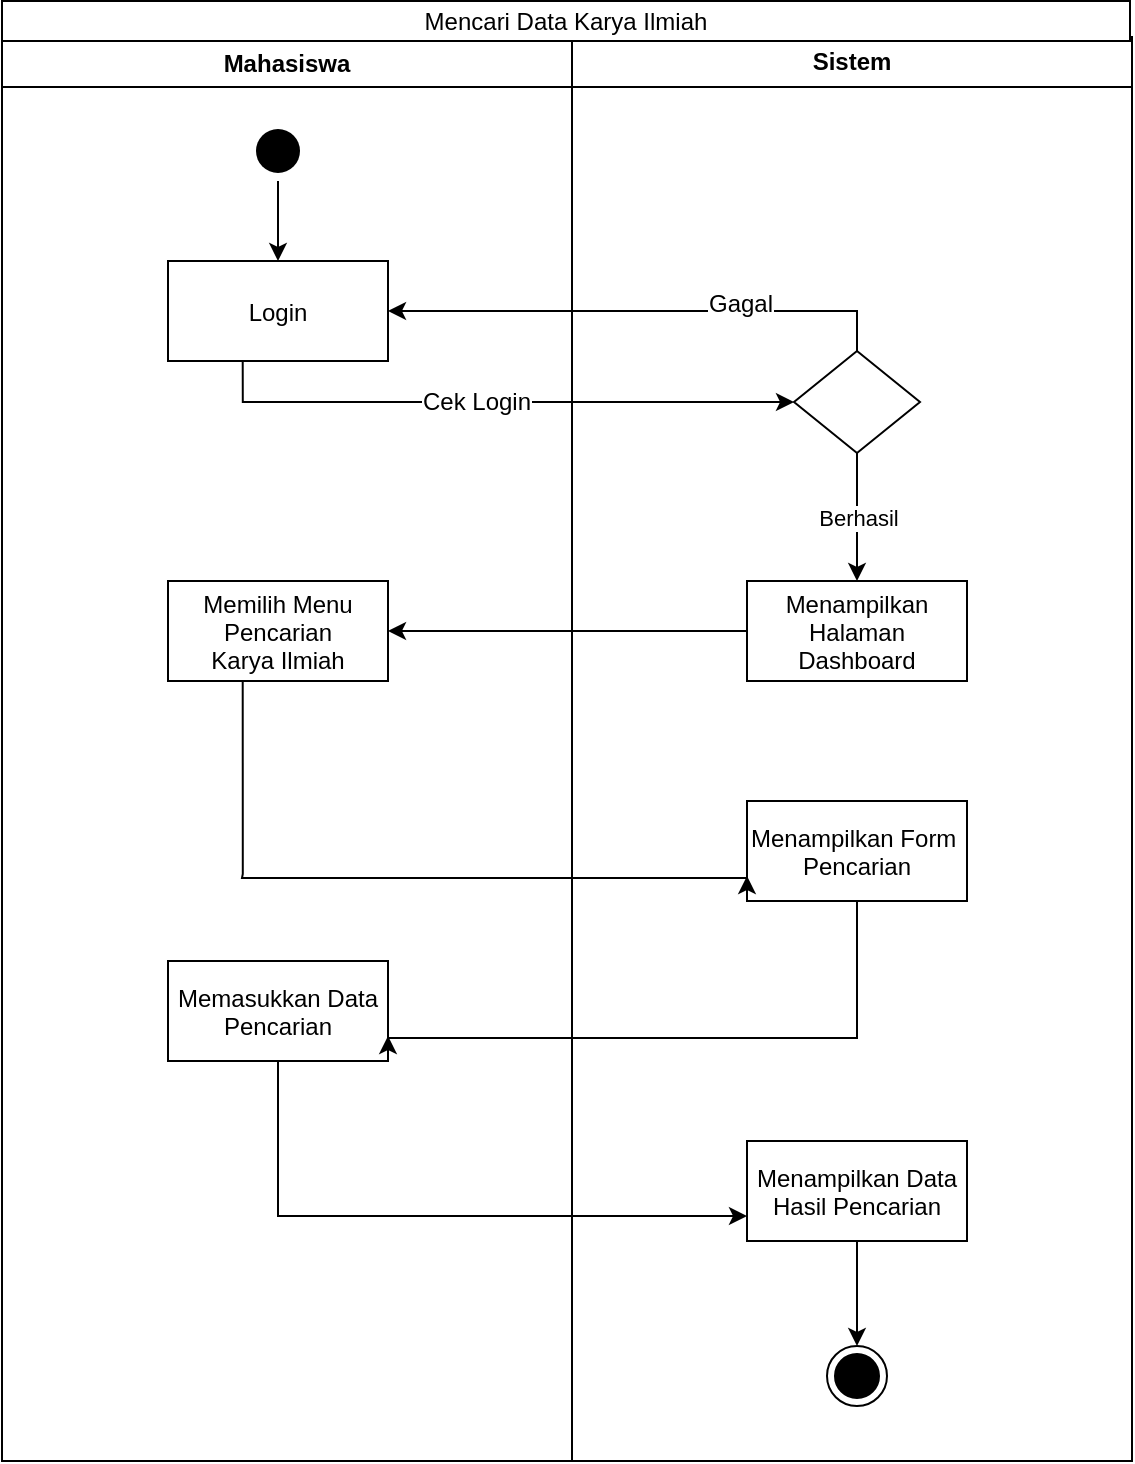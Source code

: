 <mxfile version="12.2.6" type="device" pages="1"><diagram name="Page-1" id="e7e014a7-5840-1c2e-5031-d8a46d1fe8dd"><mxGraphModel dx="904" dy="478" grid="1" gridSize="10" guides="1" tooltips="1" connect="1" arrows="1" fold="1" page="1" pageScale="1" pageWidth="1169" pageHeight="826" background="#ffffff" math="0" shadow="0"><root><mxCell id="0"/><mxCell id="1" parent="0"/><mxCell id="2" value="Mahasiswa" style="swimlane;whiteSpace=wrap" parent="1" vertex="1"><mxGeometry x="340" y="67.5" width="285" height="710" as="geometry"/></mxCell><mxCell id="0X6-ZUPTxDbBTavK6vi4-45" style="edgeStyle=orthogonalEdgeStyle;rounded=0;orthogonalLoop=1;jettySize=auto;html=1;" edge="1" parent="2" source="5" target="7"><mxGeometry relative="1" as="geometry"/></mxCell><mxCell id="5" value="" style="ellipse;shape=startState;fillColor=#000000;strokeColor=none;" parent="2" vertex="1"><mxGeometry x="123" y="40" width="30" height="30" as="geometry"/></mxCell><mxCell id="7" value="Login" style="" parent="2" vertex="1"><mxGeometry x="83" y="110" width="110" height="50" as="geometry"/></mxCell><mxCell id="0X6-ZUPTxDbBTavK6vi4-51" value="Memilih Menu&#10;Pencarian &#10;Karya Ilmiah" style="" vertex="1" parent="2"><mxGeometry x="83" y="270" width="110" height="50" as="geometry"/></mxCell><mxCell id="0X6-ZUPTxDbBTavK6vi4-55" value="Memasukkan Data &#10;Pencarian" style="" vertex="1" parent="2"><mxGeometry x="83" y="460" width="110" height="50" as="geometry"/></mxCell><mxCell id="3" value="Sistem" style="swimlane;whiteSpace=wrap;startSize=25;" parent="1" vertex="1"><mxGeometry x="625" y="65.5" width="280" height="712" as="geometry"/></mxCell><mxCell id="0X6-ZUPTxDbBTavK6vi4-49" value="Berhasil" style="edgeStyle=orthogonalEdgeStyle;rounded=0;orthogonalLoop=1;jettySize=auto;html=1;entryX=0.5;entryY=0;entryDx=0;entryDy=0;" edge="1" parent="3" source="21" target="8"><mxGeometry relative="1" as="geometry"/></mxCell><mxCell id="21" value="" style="rhombus;" parent="3" vertex="1"><mxGeometry x="111" y="157" width="63" height="51" as="geometry"/></mxCell><mxCell id="8" value="Menampilkan &#10;Halaman &#10;Dashboard" style="" parent="3" vertex="1"><mxGeometry x="87.5" y="272" width="110" height="50" as="geometry"/></mxCell><mxCell id="0X6-ZUPTxDbBTavK6vi4-53" value="Menampilkan Form &#10;Pencarian" style="" vertex="1" parent="3"><mxGeometry x="87.5" y="382" width="110" height="50" as="geometry"/></mxCell><mxCell id="0X6-ZUPTxDbBTavK6vi4-60" style="edgeStyle=orthogonalEdgeStyle;rounded=0;orthogonalLoop=1;jettySize=auto;html=1;entryX=0.5;entryY=0;entryDx=0;entryDy=0;" edge="1" parent="3" source="0X6-ZUPTxDbBTavK6vi4-57" target="0X6-ZUPTxDbBTavK6vi4-59"><mxGeometry relative="1" as="geometry"/></mxCell><mxCell id="0X6-ZUPTxDbBTavK6vi4-57" value="Menampilkan Data&#10;Hasil Pencarian" style="" vertex="1" parent="3"><mxGeometry x="87.5" y="552" width="110" height="50" as="geometry"/></mxCell><mxCell id="0X6-ZUPTxDbBTavK6vi4-59" value="" style="ellipse;html=1;shape=endState;fillColor=#000000;strokeColor=#000000;" vertex="1" parent="3"><mxGeometry x="127.5" y="654.5" width="30" height="30" as="geometry"/></mxCell><mxCell id="0X6-ZUPTxDbBTavK6vi4-44" value="Mencari Data Karya Ilmiah" style="rounded=0;whiteSpace=wrap;html=1;" vertex="1" parent="1"><mxGeometry x="340" y="47.5" width="564" height="20" as="geometry"/></mxCell><mxCell id="0X6-ZUPTxDbBTavK6vi4-46" style="edgeStyle=orthogonalEdgeStyle;rounded=0;orthogonalLoop=1;jettySize=auto;html=1;entryX=0;entryY=0.5;entryDx=0;entryDy=0;" edge="1" parent="1" target="21"><mxGeometry relative="1" as="geometry"><mxPoint x="460.353" y="227.5" as="sourcePoint"/><mxPoint x="730" y="248" as="targetPoint"/><Array as="points"><mxPoint x="461" y="248"/></Array></mxGeometry></mxCell><mxCell id="0X6-ZUPTxDbBTavK6vi4-50" value="Cek Login" style="text;html=1;resizable=0;points=[];align=center;verticalAlign=middle;labelBackgroundColor=#ffffff;" vertex="1" connectable="0" parent="0X6-ZUPTxDbBTavK6vi4-46"><mxGeometry x="0.09" relative="1" as="geometry"><mxPoint x="-24.5" as="offset"/></mxGeometry></mxCell><mxCell id="0X6-ZUPTxDbBTavK6vi4-47" style="edgeStyle=orthogonalEdgeStyle;rounded=0;orthogonalLoop=1;jettySize=auto;html=1;entryX=1;entryY=0.5;entryDx=0;entryDy=0;" edge="1" parent="1" source="21" target="7"><mxGeometry relative="1" as="geometry"><mxPoint x="540" y="202" as="targetPoint"/><Array as="points"><mxPoint x="767" y="202"/></Array></mxGeometry></mxCell><mxCell id="0X6-ZUPTxDbBTavK6vi4-48" value="Gagal" style="text;html=1;resizable=0;points=[];align=center;verticalAlign=middle;labelBackgroundColor=#ffffff;" vertex="1" connectable="0" parent="0X6-ZUPTxDbBTavK6vi4-47"><mxGeometry x="-0.391" y="-4" relative="1" as="geometry"><mxPoint x="-1" as="offset"/></mxGeometry></mxCell><mxCell id="0X6-ZUPTxDbBTavK6vi4-52" style="edgeStyle=orthogonalEdgeStyle;rounded=0;orthogonalLoop=1;jettySize=auto;html=1;entryX=1;entryY=0.5;entryDx=0;entryDy=0;" edge="1" parent="1" source="8" target="0X6-ZUPTxDbBTavK6vi4-51"><mxGeometry relative="1" as="geometry"><mxPoint x="540" y="362" as="targetPoint"/></mxGeometry></mxCell><mxCell id="0X6-ZUPTxDbBTavK6vi4-54" style="edgeStyle=orthogonalEdgeStyle;rounded=0;orthogonalLoop=1;jettySize=auto;html=1;entryX=0;entryY=0.75;entryDx=0;entryDy=0;" edge="1" parent="1" target="0X6-ZUPTxDbBTavK6vi4-53"><mxGeometry relative="1" as="geometry"><mxPoint x="460.353" y="387.5" as="sourcePoint"/><mxPoint x="700" y="486" as="targetPoint"/><Array as="points"><mxPoint x="461" y="484"/><mxPoint x="460" y="484"/><mxPoint x="460" y="486"/></Array></mxGeometry></mxCell><mxCell id="0X6-ZUPTxDbBTavK6vi4-56" style="edgeStyle=orthogonalEdgeStyle;rounded=0;orthogonalLoop=1;jettySize=auto;html=1;entryX=1;entryY=0.75;entryDx=0;entryDy=0;" edge="1" parent="1" source="0X6-ZUPTxDbBTavK6vi4-53" target="0X6-ZUPTxDbBTavK6vi4-55"><mxGeometry relative="1" as="geometry"><mxPoint x="540" y="566" as="targetPoint"/><Array as="points"><mxPoint x="768" y="566"/></Array></mxGeometry></mxCell><mxCell id="0X6-ZUPTxDbBTavK6vi4-58" style="edgeStyle=orthogonalEdgeStyle;rounded=0;orthogonalLoop=1;jettySize=auto;html=1;entryX=0;entryY=0.75;entryDx=0;entryDy=0;" edge="1" parent="1" source="0X6-ZUPTxDbBTavK6vi4-55" target="0X6-ZUPTxDbBTavK6vi4-57"><mxGeometry relative="1" as="geometry"><mxPoint x="700" y="655" as="targetPoint"/><Array as="points"><mxPoint x="478" y="655"/></Array></mxGeometry></mxCell></root></mxGraphModel></diagram></mxfile>
